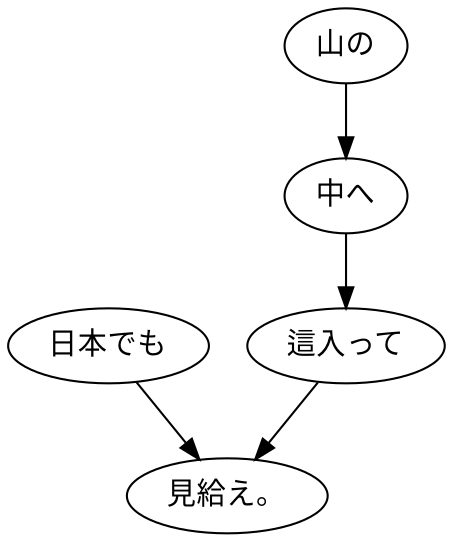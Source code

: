 digraph graph8751 {
	node0 [label="日本でも"];
	node1 [label="山の"];
	node2 [label="中へ"];
	node3 [label="這入って"];
	node4 [label="見給え。"];
	node0 -> node4;
	node1 -> node2;
	node2 -> node3;
	node3 -> node4;
}
